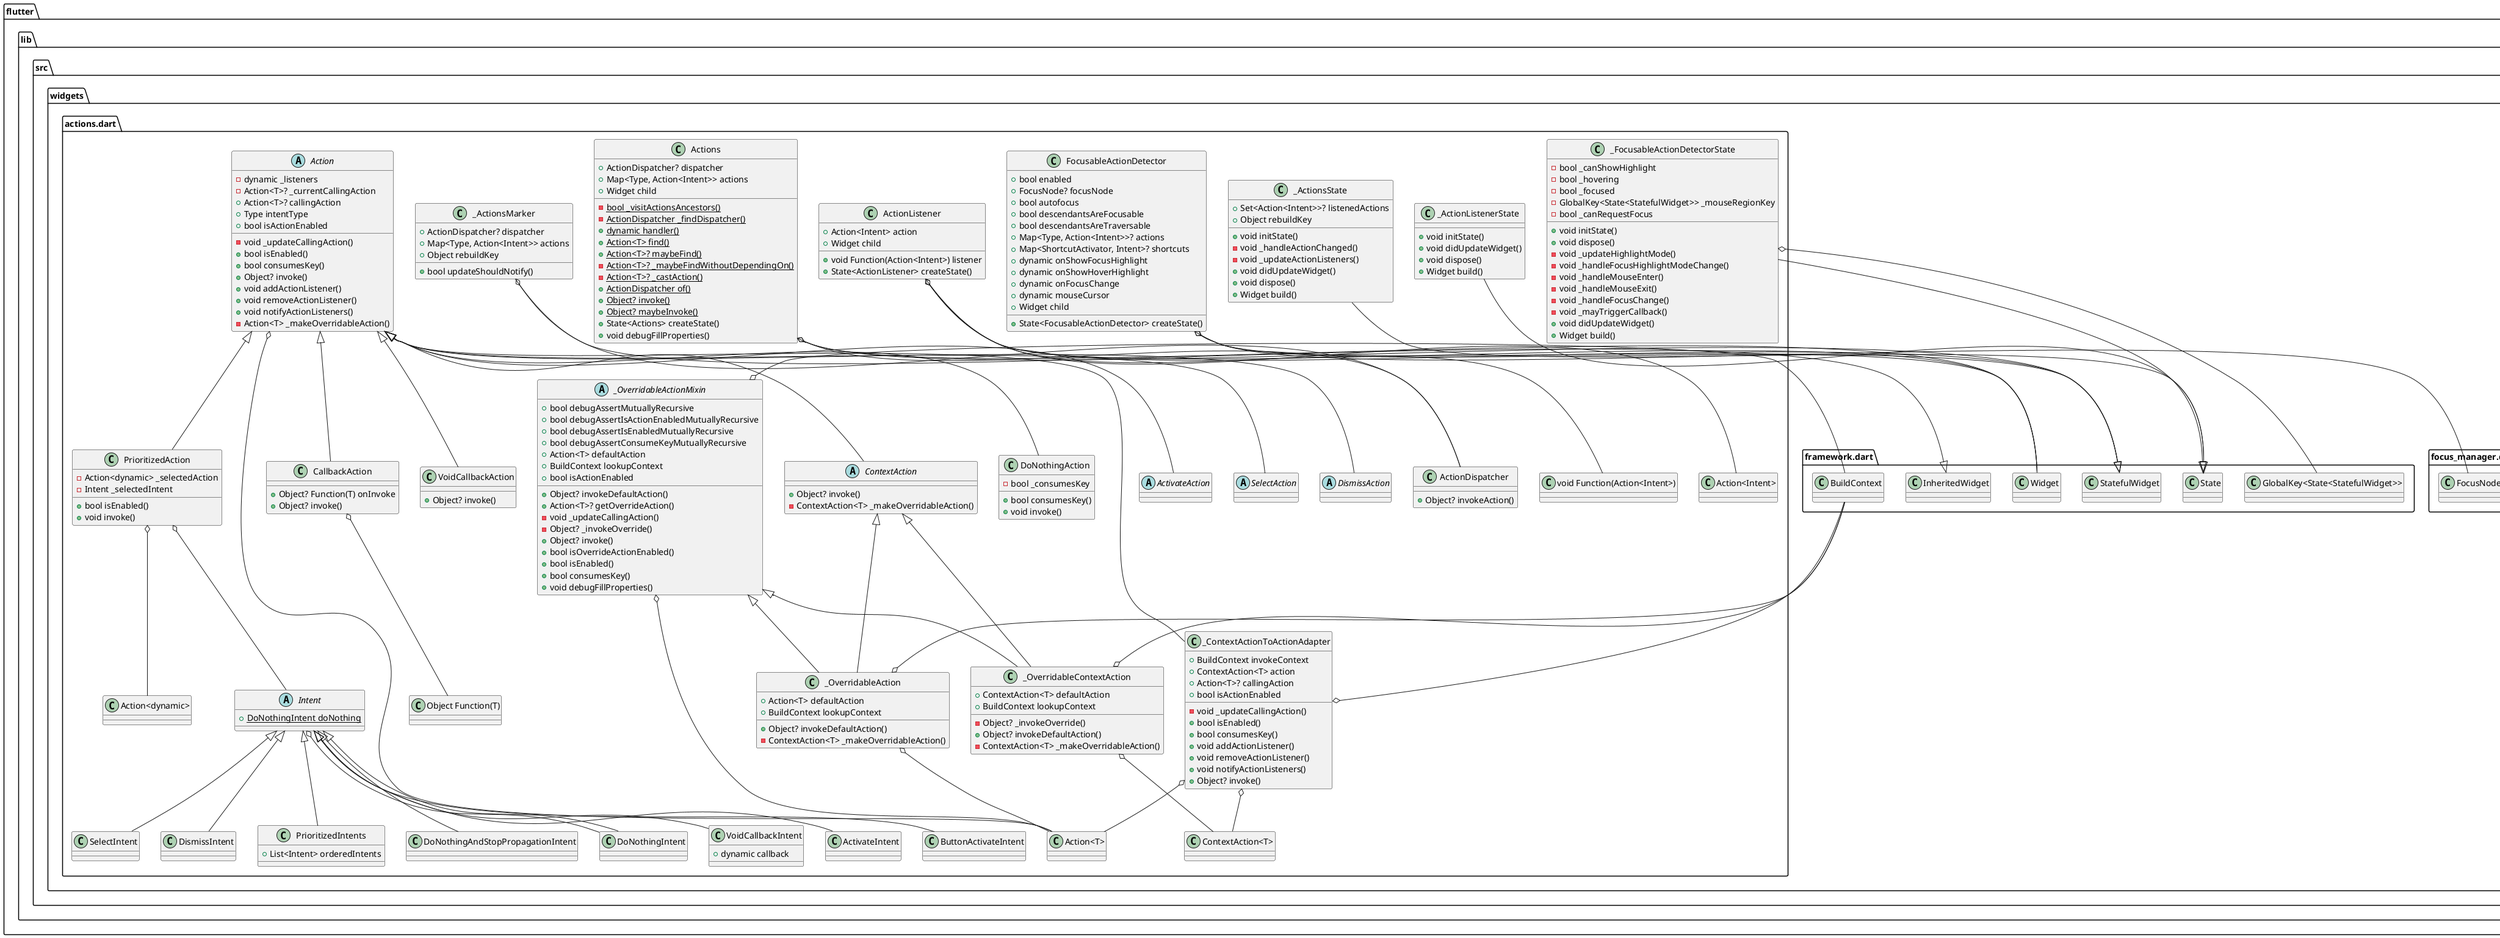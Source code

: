 @startuml
set namespaceSeparator ::

abstract class "flutter::lib::src::widgets::actions.dart::Intent" {
  {static} +DoNothingIntent doNothing
}

"flutter::lib::src::widgets::actions.dart::Intent" o-- "flutter::lib::src::widgets::actions.dart::DoNothingIntent"

abstract class "flutter::lib::src::widgets::actions.dart::Action" {
  -dynamic _listeners
  -Action<T>? _currentCallingAction
  +Action<T>? callingAction
  +Type intentType
  +bool isActionEnabled
  -void _updateCallingAction()
  +bool isEnabled()
  +bool consumesKey()
  +Object? invoke()
  +void addActionListener()
  +void removeActionListener()
  +void notifyActionListeners()
  -Action<T> _makeOverridableAction()
}

"flutter::lib::src::widgets::actions.dart::Action" o-- "flutter::lib::src::widgets::actions.dart::Action<T>"

class "flutter::lib::src::widgets::actions.dart::ActionListener" {
  +void Function(Action<Intent>) listener
  +Action<Intent> action
  +Widget child
  +State<ActionListener> createState()
}

"flutter::lib::src::widgets::actions.dart::ActionListener" o-- "flutter::lib::src::widgets::actions.dart::void Function(Action<Intent>)"
"flutter::lib::src::widgets::actions.dart::ActionListener" o-- "flutter::lib::src::widgets::actions.dart::Action<Intent>"
"flutter::lib::src::widgets::actions.dart::ActionListener" o-- "flutter::lib::src::widgets::framework.dart::Widget"
"flutter::lib::src::widgets::framework.dart::StatefulWidget" <|-- "flutter::lib::src::widgets::actions.dart::ActionListener"

class "flutter::lib::src::widgets::actions.dart::_ActionListenerState" {
  +void initState()
  +void didUpdateWidget()
  +void dispose()
  +Widget build()
}

"flutter::lib::src::widgets::framework.dart::State" <|-- "flutter::lib::src::widgets::actions.dart::_ActionListenerState"

abstract class "flutter::lib::src::widgets::actions.dart::ContextAction" {
  +Object? invoke()
  -ContextAction<T> _makeOverridableAction()
}

"flutter::lib::src::widgets::actions.dart::Action" <|-- "flutter::lib::src::widgets::actions.dart::ContextAction"

class "flutter::lib::src::widgets::actions.dart::CallbackAction" {
  +Object? Function(T) onInvoke
  +Object? invoke()
}

"flutter::lib::src::widgets::actions.dart::CallbackAction" o-- "flutter::lib::src::widgets::actions.dart::Object Function(T)"
"flutter::lib::src::widgets::actions.dart::Action" <|-- "flutter::lib::src::widgets::actions.dart::CallbackAction"

class "flutter::lib::src::widgets::actions.dart::ActionDispatcher" {
  +Object? invokeAction()
}

class "flutter::lib::src::widgets::actions.dart::Actions" {
  +ActionDispatcher? dispatcher
  +Map<Type, Action<Intent>> actions
  +Widget child
  {static} -bool _visitActionsAncestors()
  {static} -ActionDispatcher _findDispatcher()
  {static} +dynamic handler()
  {static} +Action<T> find()
  {static} +Action<T>? maybeFind()
  {static} -Action<T>? _maybeFindWithoutDependingOn()
  {static} -Action<T>? _castAction()
  {static} +ActionDispatcher of()
  {static} +Object? invoke()
  {static} +Object? maybeInvoke()
  +State<Actions> createState()
  +void debugFillProperties()
}

"flutter::lib::src::widgets::actions.dart::Actions" o-- "flutter::lib::src::widgets::actions.dart::ActionDispatcher"
"flutter::lib::src::widgets::actions.dart::Actions" o-- "flutter::lib::src::widgets::framework.dart::Widget"
"flutter::lib::src::widgets::framework.dart::StatefulWidget" <|-- "flutter::lib::src::widgets::actions.dart::Actions"

class "flutter::lib::src::widgets::actions.dart::_ActionsState" {
  +Set<Action<Intent>>? listenedActions
  +Object rebuildKey
  +void initState()
  -void _handleActionChanged()
  -void _updateActionListeners()
  +void didUpdateWidget()
  +void dispose()
  +Widget build()
}

"flutter::lib::src::widgets::framework.dart::State" <|-- "flutter::lib::src::widgets::actions.dart::_ActionsState"

class "flutter::lib::src::widgets::actions.dart::_ActionsMarker" {
  +ActionDispatcher? dispatcher
  +Map<Type, Action<Intent>> actions
  +Object rebuildKey
  +bool updateShouldNotify()
}

"flutter::lib::src::widgets::actions.dart::_ActionsMarker" o-- "flutter::lib::src::widgets::actions.dart::ActionDispatcher"
"flutter::lib::src::widgets::framework.dart::InheritedWidget" <|-- "flutter::lib::src::widgets::actions.dart::_ActionsMarker"

class "flutter::lib::src::widgets::actions.dart::FocusableActionDetector" {
  +bool enabled
  +FocusNode? focusNode
  +bool autofocus
  +bool descendantsAreFocusable
  +bool descendantsAreTraversable
  +Map<Type, Action<Intent>>? actions
  +Map<ShortcutActivator, Intent>? shortcuts
  +dynamic onShowFocusHighlight
  +dynamic onShowHoverHighlight
  +dynamic onFocusChange
  +dynamic mouseCursor
  +Widget child
  +State<FocusableActionDetector> createState()
}

"flutter::lib::src::widgets::actions.dart::FocusableActionDetector" o-- "flutter::lib::src::widgets::focus_manager.dart::FocusNode"
"flutter::lib::src::widgets::actions.dart::FocusableActionDetector" o-- "flutter::lib::src::widgets::framework.dart::Widget"
"flutter::lib::src::widgets::framework.dart::StatefulWidget" <|-- "flutter::lib::src::widgets::actions.dart::FocusableActionDetector"

class "flutter::lib::src::widgets::actions.dart::_FocusableActionDetectorState" {
  -bool _canShowHighlight
  -bool _hovering
  -bool _focused
  -GlobalKey<State<StatefulWidget>> _mouseRegionKey
  -bool _canRequestFocus
  +void initState()
  +void dispose()
  -void _updateHighlightMode()
  -void _handleFocusHighlightModeChange()
  -void _handleMouseEnter()
  -void _handleMouseExit()
  -void _handleFocusChange()
  -void _mayTriggerCallback()
  +void didUpdateWidget()
  +Widget build()
}

"flutter::lib::src::widgets::actions.dart::_FocusableActionDetectorState" o-- "flutter::lib::src::widgets::framework.dart::GlobalKey<State<StatefulWidget>>"
"flutter::lib::src::widgets::framework.dart::State" <|-- "flutter::lib::src::widgets::actions.dart::_FocusableActionDetectorState"

class "flutter::lib::src::widgets::actions.dart::VoidCallbackIntent" {
  +dynamic callback
}

"flutter::lib::src::widgets::actions.dart::Intent" <|-- "flutter::lib::src::widgets::actions.dart::VoidCallbackIntent"

class "flutter::lib::src::widgets::actions.dart::VoidCallbackAction" {
  +Object? invoke()
}

"flutter::lib::src::widgets::actions.dart::Action" <|-- "flutter::lib::src::widgets::actions.dart::VoidCallbackAction"

class "flutter::lib::src::widgets::actions.dart::DoNothingIntent" {
}

"flutter::lib::src::widgets::actions.dart::Intent" <|-- "flutter::lib::src::widgets::actions.dart::DoNothingIntent"

class "flutter::lib::src::widgets::actions.dart::DoNothingAndStopPropagationIntent" {
}

"flutter::lib::src::widgets::actions.dart::Intent" <|-- "flutter::lib::src::widgets::actions.dart::DoNothingAndStopPropagationIntent"

class "flutter::lib::src::widgets::actions.dart::DoNothingAction" {
  -bool _consumesKey
  +bool consumesKey()
  +void invoke()
}

"flutter::lib::src::widgets::actions.dart::Action" <|-- "flutter::lib::src::widgets::actions.dart::DoNothingAction"

class "flutter::lib::src::widgets::actions.dart::ActivateIntent" {
}

"flutter::lib::src::widgets::actions.dart::Intent" <|-- "flutter::lib::src::widgets::actions.dart::ActivateIntent"

class "flutter::lib::src::widgets::actions.dart::ButtonActivateIntent" {
}

"flutter::lib::src::widgets::actions.dart::Intent" <|-- "flutter::lib::src::widgets::actions.dart::ButtonActivateIntent"

abstract class "flutter::lib::src::widgets::actions.dart::ActivateAction" {
}

"flutter::lib::src::widgets::actions.dart::Action" <|-- "flutter::lib::src::widgets::actions.dart::ActivateAction"

class "flutter::lib::src::widgets::actions.dart::SelectIntent" {
}

"flutter::lib::src::widgets::actions.dart::Intent" <|-- "flutter::lib::src::widgets::actions.dart::SelectIntent"

abstract class "flutter::lib::src::widgets::actions.dart::SelectAction" {
}

"flutter::lib::src::widgets::actions.dart::Action" <|-- "flutter::lib::src::widgets::actions.dart::SelectAction"

class "flutter::lib::src::widgets::actions.dart::DismissIntent" {
}

"flutter::lib::src::widgets::actions.dart::Intent" <|-- "flutter::lib::src::widgets::actions.dart::DismissIntent"

abstract class "flutter::lib::src::widgets::actions.dart::DismissAction" {
}

"flutter::lib::src::widgets::actions.dart::Action" <|-- "flutter::lib::src::widgets::actions.dart::DismissAction"

class "flutter::lib::src::widgets::actions.dart::PrioritizedIntents" {
  +List<Intent> orderedIntents
}

"flutter::lib::src::widgets::actions.dart::Intent" <|-- "flutter::lib::src::widgets::actions.dart::PrioritizedIntents"

class "flutter::lib::src::widgets::actions.dart::PrioritizedAction" {
  -Action<dynamic> _selectedAction
  -Intent _selectedIntent
  +bool isEnabled()
  +void invoke()
}

"flutter::lib::src::widgets::actions.dart::PrioritizedAction" o-- "flutter::lib::src::widgets::actions.dart::Action<dynamic>"
"flutter::lib::src::widgets::actions.dart::PrioritizedAction" o-- "flutter::lib::src::widgets::actions.dart::Intent"
"flutter::lib::src::widgets::actions.dart::Action" <|-- "flutter::lib::src::widgets::actions.dart::PrioritizedAction"

class "flutter::lib::src::widgets::actions.dart::_OverridableAction" {
  +Action<T> defaultAction
  +BuildContext lookupContext
  +Object? invokeDefaultAction()
  -ContextAction<T> _makeOverridableAction()
}

"flutter::lib::src::widgets::actions.dart::_OverridableAction" o-- "flutter::lib::src::widgets::actions.dart::Action<T>"
"flutter::lib::src::widgets::actions.dart::_OverridableAction" o-- "flutter::lib::src::widgets::framework.dart::BuildContext"
"flutter::lib::src::widgets::actions.dart::ContextAction" <|-- "flutter::lib::src::widgets::actions.dart::_OverridableAction"
"flutter::lib::src::widgets::actions.dart::_OverridableActionMixin" <|-- "flutter::lib::src::widgets::actions.dart::_OverridableAction"

class "flutter::lib::src::widgets::actions.dart::_OverridableContextAction" {
  +ContextAction<T> defaultAction
  +BuildContext lookupContext
  -Object? _invokeOverride()
  +Object? invokeDefaultAction()
  -ContextAction<T> _makeOverridableAction()
}

"flutter::lib::src::widgets::actions.dart::_OverridableContextAction" o-- "flutter::lib::src::widgets::actions.dart::ContextAction<T>"
"flutter::lib::src::widgets::actions.dart::_OverridableContextAction" o-- "flutter::lib::src::widgets::framework.dart::BuildContext"
"flutter::lib::src::widgets::actions.dart::ContextAction" <|-- "flutter::lib::src::widgets::actions.dart::_OverridableContextAction"
"flutter::lib::src::widgets::actions.dart::_OverridableActionMixin" <|-- "flutter::lib::src::widgets::actions.dart::_OverridableContextAction"

class "flutter::lib::src::widgets::actions.dart::_ContextActionToActionAdapter" {
  +BuildContext invokeContext
  +ContextAction<T> action
  +Action<T>? callingAction
  +bool isActionEnabled
  -void _updateCallingAction()
  +bool isEnabled()
  +bool consumesKey()
  +void addActionListener()
  +void removeActionListener()
  +void notifyActionListeners()
  +Object? invoke()
}

"flutter::lib::src::widgets::actions.dart::_ContextActionToActionAdapter" o-- "flutter::lib::src::widgets::framework.dart::BuildContext"
"flutter::lib::src::widgets::actions.dart::_ContextActionToActionAdapter" o-- "flutter::lib::src::widgets::actions.dart::ContextAction<T>"
"flutter::lib::src::widgets::actions.dart::_ContextActionToActionAdapter" o-- "flutter::lib::src::widgets::actions.dart::Action<T>"
"flutter::lib::src::widgets::actions.dart::Action" <|-- "flutter::lib::src::widgets::actions.dart::_ContextActionToActionAdapter"

abstract class "flutter::lib::src::widgets::actions.dart::_OverridableActionMixin" {
  +bool debugAssertMutuallyRecursive
  +bool debugAssertIsActionEnabledMutuallyRecursive
  +bool debugAssertIsEnabledMutuallyRecursive
  +bool debugAssertConsumeKeyMutuallyRecursive
  +Action<T> defaultAction
  +BuildContext lookupContext
  +bool isActionEnabled
  +Object? invokeDefaultAction()
  +Action<T>? getOverrideAction()
  -void _updateCallingAction()
  -Object? _invokeOverride()
  +Object? invoke()
  +bool isOverrideActionEnabled()
  +bool isEnabled()
  +bool consumesKey()
  +void debugFillProperties()
}

"flutter::lib::src::widgets::actions.dart::_OverridableActionMixin" o-- "flutter::lib::src::widgets::actions.dart::Action<T>"
"flutter::lib::src::widgets::actions.dart::_OverridableActionMixin" o-- "flutter::lib::src::widgets::framework.dart::BuildContext"


@enduml